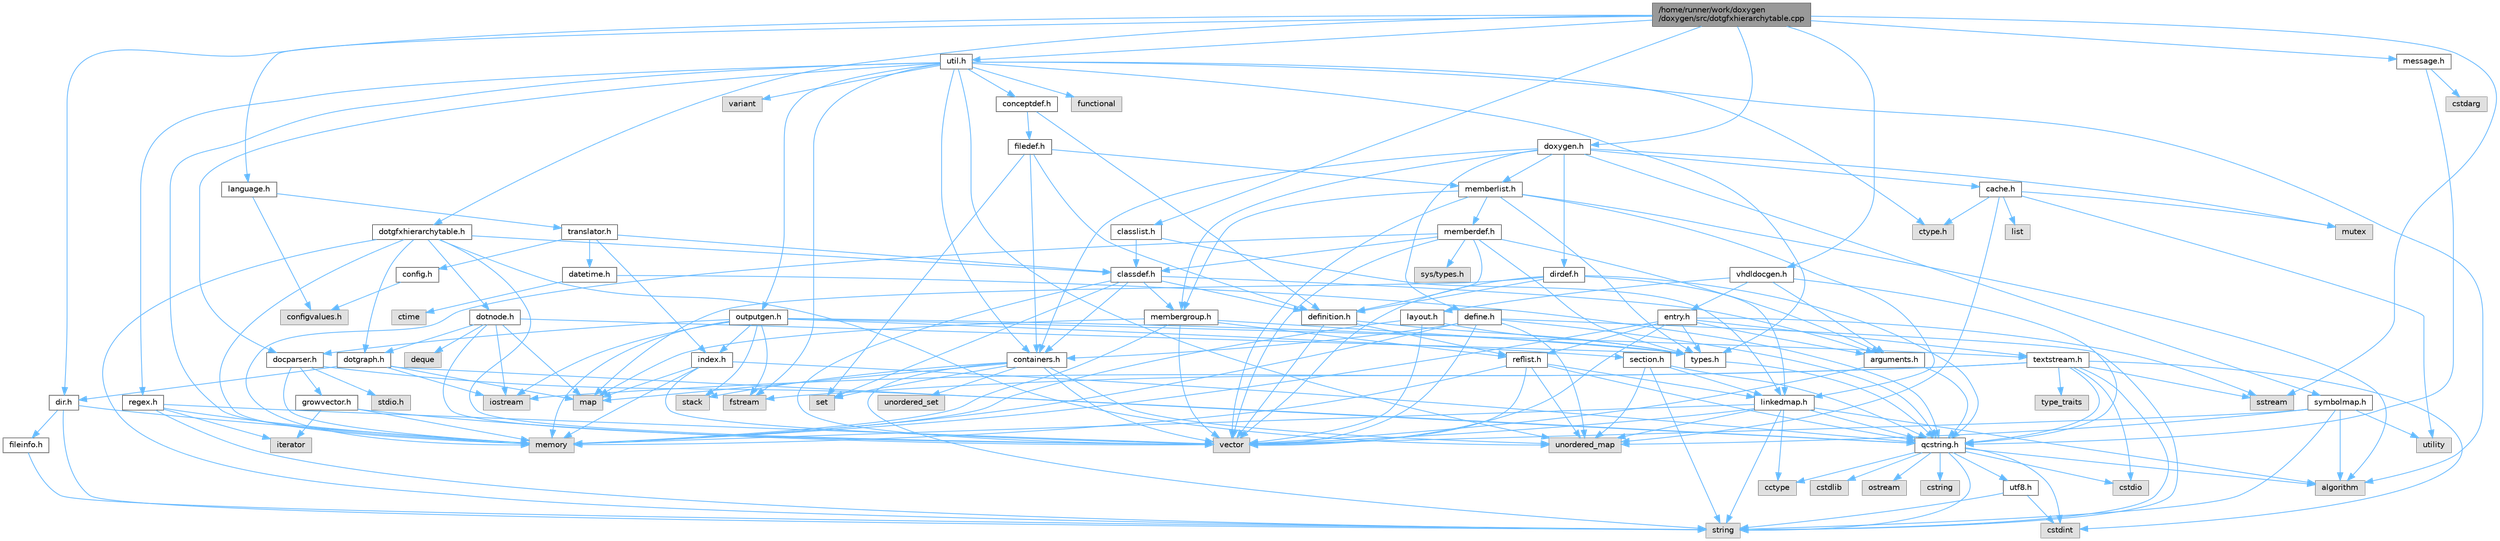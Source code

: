 digraph "/home/runner/work/doxygen/doxygen/src/dotgfxhierarchytable.cpp"
{
 // INTERACTIVE_SVG=YES
 // LATEX_PDF_SIZE
  bgcolor="transparent";
  edge [fontname=Helvetica,fontsize=10,labelfontname=Helvetica,labelfontsize=10];
  node [fontname=Helvetica,fontsize=10,shape=box,height=0.2,width=0.4];
  Node1 [id="Node000001",label="/home/runner/work/doxygen\l/doxygen/src/dotgfxhierarchytable.cpp",height=0.2,width=0.4,color="gray40", fillcolor="grey60", style="filled", fontcolor="black",tooltip=" "];
  Node1 -> Node2 [id="edge1_Node000001_Node000002",color="steelblue1",style="solid",tooltip=" "];
  Node2 [id="Node000002",label="sstream",height=0.2,width=0.4,color="grey60", fillcolor="#E0E0E0", style="filled",tooltip=" "];
  Node1 -> Node3 [id="edge2_Node000001_Node000003",color="steelblue1",style="solid",tooltip=" "];
  Node3 [id="Node000003",label="dotgfxhierarchytable.h",height=0.2,width=0.4,color="grey40", fillcolor="white", style="filled",URL="$d2/de7/dotgfxhierarchytable_8h.html",tooltip=" "];
  Node3 -> Node4 [id="edge3_Node000003_Node000004",color="steelblue1",style="solid",tooltip=" "];
  Node4 [id="Node000004",label="memory",height=0.2,width=0.4,color="grey60", fillcolor="#E0E0E0", style="filled",tooltip=" "];
  Node3 -> Node5 [id="edge4_Node000003_Node000005",color="steelblue1",style="solid",tooltip=" "];
  Node5 [id="Node000005",label="string",height=0.2,width=0.4,color="grey60", fillcolor="#E0E0E0", style="filled",tooltip=" "];
  Node3 -> Node6 [id="edge5_Node000003_Node000006",color="steelblue1",style="solid",tooltip=" "];
  Node6 [id="Node000006",label="unordered_map",height=0.2,width=0.4,color="grey60", fillcolor="#E0E0E0", style="filled",tooltip=" "];
  Node3 -> Node7 [id="edge6_Node000003_Node000007",color="steelblue1",style="solid",tooltip=" "];
  Node7 [id="Node000007",label="vector",height=0.2,width=0.4,color="grey60", fillcolor="#E0E0E0", style="filled",tooltip=" "];
  Node3 -> Node8 [id="edge7_Node000003_Node000008",color="steelblue1",style="solid",tooltip=" "];
  Node8 [id="Node000008",label="classdef.h",height=0.2,width=0.4,color="grey40", fillcolor="white", style="filled",URL="$d1/da6/classdef_8h.html",tooltip=" "];
  Node8 -> Node7 [id="edge8_Node000008_Node000007",color="steelblue1",style="solid",tooltip=" "];
  Node8 -> Node9 [id="edge9_Node000008_Node000009",color="steelblue1",style="solid",tooltip=" "];
  Node9 [id="Node000009",label="set",height=0.2,width=0.4,color="grey60", fillcolor="#E0E0E0", style="filled",tooltip=" "];
  Node8 -> Node10 [id="edge10_Node000008_Node000010",color="steelblue1",style="solid",tooltip=" "];
  Node10 [id="Node000010",label="containers.h",height=0.2,width=0.4,color="grey40", fillcolor="white", style="filled",URL="$d5/d75/containers_8h.html",tooltip=" "];
  Node10 -> Node7 [id="edge11_Node000010_Node000007",color="steelblue1",style="solid",tooltip=" "];
  Node10 -> Node5 [id="edge12_Node000010_Node000005",color="steelblue1",style="solid",tooltip=" "];
  Node10 -> Node9 [id="edge13_Node000010_Node000009",color="steelblue1",style="solid",tooltip=" "];
  Node10 -> Node11 [id="edge14_Node000010_Node000011",color="steelblue1",style="solid",tooltip=" "];
  Node11 [id="Node000011",label="map",height=0.2,width=0.4,color="grey60", fillcolor="#E0E0E0", style="filled",tooltip=" "];
  Node10 -> Node12 [id="edge15_Node000010_Node000012",color="steelblue1",style="solid",tooltip=" "];
  Node12 [id="Node000012",label="unordered_set",height=0.2,width=0.4,color="grey60", fillcolor="#E0E0E0", style="filled",tooltip=" "];
  Node10 -> Node6 [id="edge16_Node000010_Node000006",color="steelblue1",style="solid",tooltip=" "];
  Node10 -> Node13 [id="edge17_Node000010_Node000013",color="steelblue1",style="solid",tooltip=" "];
  Node13 [id="Node000013",label="stack",height=0.2,width=0.4,color="grey60", fillcolor="#E0E0E0", style="filled",tooltip=" "];
  Node8 -> Node14 [id="edge18_Node000008_Node000014",color="steelblue1",style="solid",tooltip=" "];
  Node14 [id="Node000014",label="definition.h",height=0.2,width=0.4,color="grey40", fillcolor="white", style="filled",URL="$df/da1/definition_8h.html",tooltip=" "];
  Node14 -> Node7 [id="edge19_Node000014_Node000007",color="steelblue1",style="solid",tooltip=" "];
  Node14 -> Node15 [id="edge20_Node000014_Node000015",color="steelblue1",style="solid",tooltip=" "];
  Node15 [id="Node000015",label="types.h",height=0.2,width=0.4,color="grey40", fillcolor="white", style="filled",URL="$d9/d49/types_8h.html",tooltip="This file contains a number of basic enums and types."];
  Node15 -> Node16 [id="edge21_Node000015_Node000016",color="steelblue1",style="solid",tooltip=" "];
  Node16 [id="Node000016",label="qcstring.h",height=0.2,width=0.4,color="grey40", fillcolor="white", style="filled",URL="$d7/d5c/qcstring_8h.html",tooltip=" "];
  Node16 -> Node5 [id="edge22_Node000016_Node000005",color="steelblue1",style="solid",tooltip=" "];
  Node16 -> Node17 [id="edge23_Node000016_Node000017",color="steelblue1",style="solid",tooltip=" "];
  Node17 [id="Node000017",label="algorithm",height=0.2,width=0.4,color="grey60", fillcolor="#E0E0E0", style="filled",tooltip=" "];
  Node16 -> Node18 [id="edge24_Node000016_Node000018",color="steelblue1",style="solid",tooltip=" "];
  Node18 [id="Node000018",label="cctype",height=0.2,width=0.4,color="grey60", fillcolor="#E0E0E0", style="filled",tooltip=" "];
  Node16 -> Node19 [id="edge25_Node000016_Node000019",color="steelblue1",style="solid",tooltip=" "];
  Node19 [id="Node000019",label="cstring",height=0.2,width=0.4,color="grey60", fillcolor="#E0E0E0", style="filled",tooltip=" "];
  Node16 -> Node20 [id="edge26_Node000016_Node000020",color="steelblue1",style="solid",tooltip=" "];
  Node20 [id="Node000020",label="cstdio",height=0.2,width=0.4,color="grey60", fillcolor="#E0E0E0", style="filled",tooltip=" "];
  Node16 -> Node21 [id="edge27_Node000016_Node000021",color="steelblue1",style="solid",tooltip=" "];
  Node21 [id="Node000021",label="cstdlib",height=0.2,width=0.4,color="grey60", fillcolor="#E0E0E0", style="filled",tooltip=" "];
  Node16 -> Node22 [id="edge28_Node000016_Node000022",color="steelblue1",style="solid",tooltip=" "];
  Node22 [id="Node000022",label="cstdint",height=0.2,width=0.4,color="grey60", fillcolor="#E0E0E0", style="filled",tooltip=" "];
  Node16 -> Node23 [id="edge29_Node000016_Node000023",color="steelblue1",style="solid",tooltip=" "];
  Node23 [id="Node000023",label="ostream",height=0.2,width=0.4,color="grey60", fillcolor="#E0E0E0", style="filled",tooltip=" "];
  Node16 -> Node24 [id="edge30_Node000016_Node000024",color="steelblue1",style="solid",tooltip=" "];
  Node24 [id="Node000024",label="utf8.h",height=0.2,width=0.4,color="grey40", fillcolor="white", style="filled",URL="$db/d7c/utf8_8h.html",tooltip="Various UTF8 related helper functions."];
  Node24 -> Node22 [id="edge31_Node000024_Node000022",color="steelblue1",style="solid",tooltip=" "];
  Node24 -> Node5 [id="edge32_Node000024_Node000005",color="steelblue1",style="solid",tooltip=" "];
  Node14 -> Node25 [id="edge33_Node000014_Node000025",color="steelblue1",style="solid",tooltip=" "];
  Node25 [id="Node000025",label="reflist.h",height=0.2,width=0.4,color="grey40", fillcolor="white", style="filled",URL="$d1/d02/reflist_8h.html",tooltip=" "];
  Node25 -> Node7 [id="edge34_Node000025_Node000007",color="steelblue1",style="solid",tooltip=" "];
  Node25 -> Node6 [id="edge35_Node000025_Node000006",color="steelblue1",style="solid",tooltip=" "];
  Node25 -> Node4 [id="edge36_Node000025_Node000004",color="steelblue1",style="solid",tooltip=" "];
  Node25 -> Node16 [id="edge37_Node000025_Node000016",color="steelblue1",style="solid",tooltip=" "];
  Node25 -> Node26 [id="edge38_Node000025_Node000026",color="steelblue1",style="solid",tooltip=" "];
  Node26 [id="Node000026",label="linkedmap.h",height=0.2,width=0.4,color="grey40", fillcolor="white", style="filled",URL="$da/de1/linkedmap_8h.html",tooltip=" "];
  Node26 -> Node6 [id="edge39_Node000026_Node000006",color="steelblue1",style="solid",tooltip=" "];
  Node26 -> Node7 [id="edge40_Node000026_Node000007",color="steelblue1",style="solid",tooltip=" "];
  Node26 -> Node4 [id="edge41_Node000026_Node000004",color="steelblue1",style="solid",tooltip=" "];
  Node26 -> Node5 [id="edge42_Node000026_Node000005",color="steelblue1",style="solid",tooltip=" "];
  Node26 -> Node17 [id="edge43_Node000026_Node000017",color="steelblue1",style="solid",tooltip=" "];
  Node26 -> Node18 [id="edge44_Node000026_Node000018",color="steelblue1",style="solid",tooltip=" "];
  Node26 -> Node16 [id="edge45_Node000026_Node000016",color="steelblue1",style="solid",tooltip=" "];
  Node8 -> Node27 [id="edge46_Node000008_Node000027",color="steelblue1",style="solid",tooltip=" "];
  Node27 [id="Node000027",label="arguments.h",height=0.2,width=0.4,color="grey40", fillcolor="white", style="filled",URL="$df/d9b/arguments_8h.html",tooltip=" "];
  Node27 -> Node7 [id="edge47_Node000027_Node000007",color="steelblue1",style="solid",tooltip=" "];
  Node27 -> Node16 [id="edge48_Node000027_Node000016",color="steelblue1",style="solid",tooltip=" "];
  Node8 -> Node28 [id="edge49_Node000008_Node000028",color="steelblue1",style="solid",tooltip=" "];
  Node28 [id="Node000028",label="membergroup.h",height=0.2,width=0.4,color="grey40", fillcolor="white", style="filled",URL="$d9/d11/membergroup_8h.html",tooltip=" "];
  Node28 -> Node7 [id="edge50_Node000028_Node000007",color="steelblue1",style="solid",tooltip=" "];
  Node28 -> Node11 [id="edge51_Node000028_Node000011",color="steelblue1",style="solid",tooltip=" "];
  Node28 -> Node4 [id="edge52_Node000028_Node000004",color="steelblue1",style="solid",tooltip=" "];
  Node28 -> Node15 [id="edge53_Node000028_Node000015",color="steelblue1",style="solid",tooltip=" "];
  Node28 -> Node25 [id="edge54_Node000028_Node000025",color="steelblue1",style="solid",tooltip=" "];
  Node3 -> Node29 [id="edge55_Node000003_Node000029",color="steelblue1",style="solid",tooltip=" "];
  Node29 [id="Node000029",label="dotgraph.h",height=0.2,width=0.4,color="grey40", fillcolor="white", style="filled",URL="$d0/daa/dotgraph_8h.html",tooltip=" "];
  Node29 -> Node30 [id="edge56_Node000029_Node000030",color="steelblue1",style="solid",tooltip=" "];
  Node30 [id="Node000030",label="iostream",height=0.2,width=0.4,color="grey60", fillcolor="#E0E0E0", style="filled",tooltip=" "];
  Node29 -> Node11 [id="edge57_Node000029_Node000011",color="steelblue1",style="solid",tooltip=" "];
  Node29 -> Node16 [id="edge58_Node000029_Node000016",color="steelblue1",style="solid",tooltip=" "];
  Node29 -> Node31 [id="edge59_Node000029_Node000031",color="steelblue1",style="solid",tooltip=" "];
  Node31 [id="Node000031",label="dir.h",height=0.2,width=0.4,color="grey40", fillcolor="white", style="filled",URL="$df/d9c/dir_8h.html",tooltip=" "];
  Node31 -> Node5 [id="edge60_Node000031_Node000005",color="steelblue1",style="solid",tooltip=" "];
  Node31 -> Node4 [id="edge61_Node000031_Node000004",color="steelblue1",style="solid",tooltip=" "];
  Node31 -> Node32 [id="edge62_Node000031_Node000032",color="steelblue1",style="solid",tooltip=" "];
  Node32 [id="Node000032",label="fileinfo.h",height=0.2,width=0.4,color="grey40", fillcolor="white", style="filled",URL="$df/d45/fileinfo_8h.html",tooltip=" "];
  Node32 -> Node5 [id="edge63_Node000032_Node000005",color="steelblue1",style="solid",tooltip=" "];
  Node3 -> Node33 [id="edge64_Node000003_Node000033",color="steelblue1",style="solid",tooltip=" "];
  Node33 [id="Node000033",label="dotnode.h",height=0.2,width=0.4,color="grey40", fillcolor="white", style="filled",URL="$d8/d3b/dotnode_8h.html",tooltip=" "];
  Node33 -> Node7 [id="edge65_Node000033_Node000007",color="steelblue1",style="solid",tooltip=" "];
  Node33 -> Node11 [id="edge66_Node000033_Node000011",color="steelblue1",style="solid",tooltip=" "];
  Node33 -> Node34 [id="edge67_Node000033_Node000034",color="steelblue1",style="solid",tooltip=" "];
  Node34 [id="Node000034",label="deque",height=0.2,width=0.4,color="grey60", fillcolor="#E0E0E0", style="filled",tooltip=" "];
  Node33 -> Node30 [id="edge68_Node000033_Node000030",color="steelblue1",style="solid",tooltip=" "];
  Node33 -> Node15 [id="edge69_Node000033_Node000015",color="steelblue1",style="solid",tooltip=" "];
  Node33 -> Node29 [id="edge70_Node000033_Node000029",color="steelblue1",style="solid",tooltip=" "];
  Node1 -> Node35 [id="edge71_Node000001_Node000035",color="steelblue1",style="solid",tooltip=" "];
  Node35 [id="Node000035",label="language.h",height=0.2,width=0.4,color="grey40", fillcolor="white", style="filled",URL="$d8/dce/language_8h.html",tooltip=" "];
  Node35 -> Node36 [id="edge72_Node000035_Node000036",color="steelblue1",style="solid",tooltip=" "];
  Node36 [id="Node000036",label="translator.h",height=0.2,width=0.4,color="grey40", fillcolor="white", style="filled",URL="$d9/df1/translator_8h.html",tooltip=" "];
  Node36 -> Node8 [id="edge73_Node000036_Node000008",color="steelblue1",style="solid",tooltip=" "];
  Node36 -> Node37 [id="edge74_Node000036_Node000037",color="steelblue1",style="solid",tooltip=" "];
  Node37 [id="Node000037",label="config.h",height=0.2,width=0.4,color="grey40", fillcolor="white", style="filled",URL="$db/d16/config_8h.html",tooltip=" "];
  Node37 -> Node38 [id="edge75_Node000037_Node000038",color="steelblue1",style="solid",tooltip=" "];
  Node38 [id="Node000038",label="configvalues.h",height=0.2,width=0.4,color="grey60", fillcolor="#E0E0E0", style="filled",tooltip=" "];
  Node36 -> Node39 [id="edge76_Node000036_Node000039",color="steelblue1",style="solid",tooltip=" "];
  Node39 [id="Node000039",label="datetime.h",height=0.2,width=0.4,color="grey40", fillcolor="white", style="filled",URL="$de/d1b/datetime_8h.html",tooltip=" "];
  Node39 -> Node40 [id="edge77_Node000039_Node000040",color="steelblue1",style="solid",tooltip=" "];
  Node40 [id="Node000040",label="ctime",height=0.2,width=0.4,color="grey60", fillcolor="#E0E0E0", style="filled",tooltip=" "];
  Node39 -> Node16 [id="edge78_Node000039_Node000016",color="steelblue1",style="solid",tooltip=" "];
  Node36 -> Node41 [id="edge79_Node000036_Node000041",color="steelblue1",style="solid",tooltip=" "];
  Node41 [id="Node000041",label="index.h",height=0.2,width=0.4,color="grey40", fillcolor="white", style="filled",URL="$d1/db5/index_8h.html",tooltip=" "];
  Node41 -> Node4 [id="edge80_Node000041_Node000004",color="steelblue1",style="solid",tooltip=" "];
  Node41 -> Node7 [id="edge81_Node000041_Node000007",color="steelblue1",style="solid",tooltip=" "];
  Node41 -> Node11 [id="edge82_Node000041_Node000011",color="steelblue1",style="solid",tooltip=" "];
  Node41 -> Node16 [id="edge83_Node000041_Node000016",color="steelblue1",style="solid",tooltip=" "];
  Node35 -> Node38 [id="edge84_Node000035_Node000038",color="steelblue1",style="solid",tooltip=" "];
  Node1 -> Node42 [id="edge85_Node000001_Node000042",color="steelblue1",style="solid",tooltip=" "];
  Node42 [id="Node000042",label="util.h",height=0.2,width=0.4,color="grey40", fillcolor="white", style="filled",URL="$d8/d3c/util_8h.html",tooltip="A bunch of utility functions."];
  Node42 -> Node4 [id="edge86_Node000042_Node000004",color="steelblue1",style="solid",tooltip=" "];
  Node42 -> Node6 [id="edge87_Node000042_Node000006",color="steelblue1",style="solid",tooltip=" "];
  Node42 -> Node17 [id="edge88_Node000042_Node000017",color="steelblue1",style="solid",tooltip=" "];
  Node42 -> Node43 [id="edge89_Node000042_Node000043",color="steelblue1",style="solid",tooltip=" "];
  Node43 [id="Node000043",label="functional",height=0.2,width=0.4,color="grey60", fillcolor="#E0E0E0", style="filled",tooltip=" "];
  Node42 -> Node44 [id="edge90_Node000042_Node000044",color="steelblue1",style="solid",tooltip=" "];
  Node44 [id="Node000044",label="fstream",height=0.2,width=0.4,color="grey60", fillcolor="#E0E0E0", style="filled",tooltip=" "];
  Node42 -> Node45 [id="edge91_Node000042_Node000045",color="steelblue1",style="solid",tooltip=" "];
  Node45 [id="Node000045",label="variant",height=0.2,width=0.4,color="grey60", fillcolor="#E0E0E0", style="filled",tooltip=" "];
  Node42 -> Node46 [id="edge92_Node000042_Node000046",color="steelblue1",style="solid",tooltip=" "];
  Node46 [id="Node000046",label="ctype.h",height=0.2,width=0.4,color="grey60", fillcolor="#E0E0E0", style="filled",tooltip=" "];
  Node42 -> Node15 [id="edge93_Node000042_Node000015",color="steelblue1",style="solid",tooltip=" "];
  Node42 -> Node47 [id="edge94_Node000042_Node000047",color="steelblue1",style="solid",tooltip=" "];
  Node47 [id="Node000047",label="docparser.h",height=0.2,width=0.4,color="grey40", fillcolor="white", style="filled",URL="$de/d9c/docparser_8h.html",tooltip=" "];
  Node47 -> Node48 [id="edge95_Node000047_Node000048",color="steelblue1",style="solid",tooltip=" "];
  Node48 [id="Node000048",label="stdio.h",height=0.2,width=0.4,color="grey60", fillcolor="#E0E0E0", style="filled",tooltip=" "];
  Node47 -> Node4 [id="edge96_Node000047_Node000004",color="steelblue1",style="solid",tooltip=" "];
  Node47 -> Node16 [id="edge97_Node000047_Node000016",color="steelblue1",style="solid",tooltip=" "];
  Node47 -> Node49 [id="edge98_Node000047_Node000049",color="steelblue1",style="solid",tooltip=" "];
  Node49 [id="Node000049",label="growvector.h",height=0.2,width=0.4,color="grey40", fillcolor="white", style="filled",URL="$d7/d50/growvector_8h.html",tooltip=" "];
  Node49 -> Node7 [id="edge99_Node000049_Node000007",color="steelblue1",style="solid",tooltip=" "];
  Node49 -> Node4 [id="edge100_Node000049_Node000004",color="steelblue1",style="solid",tooltip=" "];
  Node49 -> Node50 [id="edge101_Node000049_Node000050",color="steelblue1",style="solid",tooltip=" "];
  Node50 [id="Node000050",label="iterator",height=0.2,width=0.4,color="grey60", fillcolor="#E0E0E0", style="filled",tooltip=" "];
  Node42 -> Node10 [id="edge102_Node000042_Node000010",color="steelblue1",style="solid",tooltip=" "];
  Node42 -> Node51 [id="edge103_Node000042_Node000051",color="steelblue1",style="solid",tooltip=" "];
  Node51 [id="Node000051",label="outputgen.h",height=0.2,width=0.4,color="grey40", fillcolor="white", style="filled",URL="$df/d06/outputgen_8h.html",tooltip=" "];
  Node51 -> Node4 [id="edge104_Node000051_Node000004",color="steelblue1",style="solid",tooltip=" "];
  Node51 -> Node13 [id="edge105_Node000051_Node000013",color="steelblue1",style="solid",tooltip=" "];
  Node51 -> Node30 [id="edge106_Node000051_Node000030",color="steelblue1",style="solid",tooltip=" "];
  Node51 -> Node44 [id="edge107_Node000051_Node000044",color="steelblue1",style="solid",tooltip=" "];
  Node51 -> Node15 [id="edge108_Node000051_Node000015",color="steelblue1",style="solid",tooltip=" "];
  Node51 -> Node41 [id="edge109_Node000051_Node000041",color="steelblue1",style="solid",tooltip=" "];
  Node51 -> Node52 [id="edge110_Node000051_Node000052",color="steelblue1",style="solid",tooltip=" "];
  Node52 [id="Node000052",label="section.h",height=0.2,width=0.4,color="grey40", fillcolor="white", style="filled",URL="$d1/d2a/section_8h.html",tooltip=" "];
  Node52 -> Node5 [id="edge111_Node000052_Node000005",color="steelblue1",style="solid",tooltip=" "];
  Node52 -> Node6 [id="edge112_Node000052_Node000006",color="steelblue1",style="solid",tooltip=" "];
  Node52 -> Node16 [id="edge113_Node000052_Node000016",color="steelblue1",style="solid",tooltip=" "];
  Node52 -> Node26 [id="edge114_Node000052_Node000026",color="steelblue1",style="solid",tooltip=" "];
  Node51 -> Node53 [id="edge115_Node000051_Node000053",color="steelblue1",style="solid",tooltip=" "];
  Node53 [id="Node000053",label="textstream.h",height=0.2,width=0.4,color="grey40", fillcolor="white", style="filled",URL="$d4/d7d/textstream_8h.html",tooltip=" "];
  Node53 -> Node5 [id="edge116_Node000053_Node000005",color="steelblue1",style="solid",tooltip=" "];
  Node53 -> Node30 [id="edge117_Node000053_Node000030",color="steelblue1",style="solid",tooltip=" "];
  Node53 -> Node2 [id="edge118_Node000053_Node000002",color="steelblue1",style="solid",tooltip=" "];
  Node53 -> Node22 [id="edge119_Node000053_Node000022",color="steelblue1",style="solid",tooltip=" "];
  Node53 -> Node20 [id="edge120_Node000053_Node000020",color="steelblue1",style="solid",tooltip=" "];
  Node53 -> Node44 [id="edge121_Node000053_Node000044",color="steelblue1",style="solid",tooltip=" "];
  Node53 -> Node54 [id="edge122_Node000053_Node000054",color="steelblue1",style="solid",tooltip=" "];
  Node54 [id="Node000054",label="type_traits",height=0.2,width=0.4,color="grey60", fillcolor="#E0E0E0", style="filled",tooltip=" "];
  Node53 -> Node16 [id="edge123_Node000053_Node000016",color="steelblue1",style="solid",tooltip=" "];
  Node51 -> Node47 [id="edge124_Node000051_Node000047",color="steelblue1",style="solid",tooltip=" "];
  Node42 -> Node55 [id="edge125_Node000042_Node000055",color="steelblue1",style="solid",tooltip=" "];
  Node55 [id="Node000055",label="regex.h",height=0.2,width=0.4,color="grey40", fillcolor="white", style="filled",URL="$d1/d21/regex_8h.html",tooltip=" "];
  Node55 -> Node4 [id="edge126_Node000055_Node000004",color="steelblue1",style="solid",tooltip=" "];
  Node55 -> Node5 [id="edge127_Node000055_Node000005",color="steelblue1",style="solid",tooltip=" "];
  Node55 -> Node7 [id="edge128_Node000055_Node000007",color="steelblue1",style="solid",tooltip=" "];
  Node55 -> Node50 [id="edge129_Node000055_Node000050",color="steelblue1",style="solid",tooltip=" "];
  Node42 -> Node56 [id="edge130_Node000042_Node000056",color="steelblue1",style="solid",tooltip=" "];
  Node56 [id="Node000056",label="conceptdef.h",height=0.2,width=0.4,color="grey40", fillcolor="white", style="filled",URL="$da/df1/conceptdef_8h.html",tooltip=" "];
  Node56 -> Node14 [id="edge131_Node000056_Node000014",color="steelblue1",style="solid",tooltip=" "];
  Node56 -> Node57 [id="edge132_Node000056_Node000057",color="steelblue1",style="solid",tooltip=" "];
  Node57 [id="Node000057",label="filedef.h",height=0.2,width=0.4,color="grey40", fillcolor="white", style="filled",URL="$d4/d3a/filedef_8h.html",tooltip=" "];
  Node57 -> Node9 [id="edge133_Node000057_Node000009",color="steelblue1",style="solid",tooltip=" "];
  Node57 -> Node14 [id="edge134_Node000057_Node000014",color="steelblue1",style="solid",tooltip=" "];
  Node57 -> Node58 [id="edge135_Node000057_Node000058",color="steelblue1",style="solid",tooltip=" "];
  Node58 [id="Node000058",label="memberlist.h",height=0.2,width=0.4,color="grey40", fillcolor="white", style="filled",URL="$dd/d78/memberlist_8h.html",tooltip=" "];
  Node58 -> Node7 [id="edge136_Node000058_Node000007",color="steelblue1",style="solid",tooltip=" "];
  Node58 -> Node17 [id="edge137_Node000058_Node000017",color="steelblue1",style="solid",tooltip=" "];
  Node58 -> Node59 [id="edge138_Node000058_Node000059",color="steelblue1",style="solid",tooltip=" "];
  Node59 [id="Node000059",label="memberdef.h",height=0.2,width=0.4,color="grey40", fillcolor="white", style="filled",URL="$d4/d46/memberdef_8h.html",tooltip=" "];
  Node59 -> Node7 [id="edge139_Node000059_Node000007",color="steelblue1",style="solid",tooltip=" "];
  Node59 -> Node4 [id="edge140_Node000059_Node000004",color="steelblue1",style="solid",tooltip=" "];
  Node59 -> Node60 [id="edge141_Node000059_Node000060",color="steelblue1",style="solid",tooltip=" "];
  Node60 [id="Node000060",label="sys/types.h",height=0.2,width=0.4,color="grey60", fillcolor="#E0E0E0", style="filled",tooltip=" "];
  Node59 -> Node15 [id="edge142_Node000059_Node000015",color="steelblue1",style="solid",tooltip=" "];
  Node59 -> Node14 [id="edge143_Node000059_Node000014",color="steelblue1",style="solid",tooltip=" "];
  Node59 -> Node27 [id="edge144_Node000059_Node000027",color="steelblue1",style="solid",tooltip=" "];
  Node59 -> Node8 [id="edge145_Node000059_Node000008",color="steelblue1",style="solid",tooltip=" "];
  Node58 -> Node26 [id="edge146_Node000058_Node000026",color="steelblue1",style="solid",tooltip=" "];
  Node58 -> Node15 [id="edge147_Node000058_Node000015",color="steelblue1",style="solid",tooltip=" "];
  Node58 -> Node28 [id="edge148_Node000058_Node000028",color="steelblue1",style="solid",tooltip=" "];
  Node57 -> Node10 [id="edge149_Node000057_Node000010",color="steelblue1",style="solid",tooltip=" "];
  Node1 -> Node61 [id="edge150_Node000001_Node000061",color="steelblue1",style="solid",tooltip=" "];
  Node61 [id="Node000061",label="message.h",height=0.2,width=0.4,color="grey40", fillcolor="white", style="filled",URL="$d2/d0d/message_8h.html",tooltip=" "];
  Node61 -> Node62 [id="edge151_Node000061_Node000062",color="steelblue1",style="solid",tooltip=" "];
  Node62 [id="Node000062",label="cstdarg",height=0.2,width=0.4,color="grey60", fillcolor="#E0E0E0", style="filled",tooltip=" "];
  Node61 -> Node16 [id="edge152_Node000061_Node000016",color="steelblue1",style="solid",tooltip=" "];
  Node1 -> Node63 [id="edge153_Node000001_Node000063",color="steelblue1",style="solid",tooltip=" "];
  Node63 [id="Node000063",label="doxygen.h",height=0.2,width=0.4,color="grey40", fillcolor="white", style="filled",URL="$d1/da1/doxygen_8h.html",tooltip=" "];
  Node63 -> Node64 [id="edge154_Node000063_Node000064",color="steelblue1",style="solid",tooltip=" "];
  Node64 [id="Node000064",label="mutex",height=0.2,width=0.4,color="grey60", fillcolor="#E0E0E0", style="filled",tooltip=" "];
  Node63 -> Node10 [id="edge155_Node000063_Node000010",color="steelblue1",style="solid",tooltip=" "];
  Node63 -> Node28 [id="edge156_Node000063_Node000028",color="steelblue1",style="solid",tooltip=" "];
  Node63 -> Node65 [id="edge157_Node000063_Node000065",color="steelblue1",style="solid",tooltip=" "];
  Node65 [id="Node000065",label="dirdef.h",height=0.2,width=0.4,color="grey40", fillcolor="white", style="filled",URL="$d6/d15/dirdef_8h.html",tooltip=" "];
  Node65 -> Node7 [id="edge158_Node000065_Node000007",color="steelblue1",style="solid",tooltip=" "];
  Node65 -> Node11 [id="edge159_Node000065_Node000011",color="steelblue1",style="solid",tooltip=" "];
  Node65 -> Node16 [id="edge160_Node000065_Node000016",color="steelblue1",style="solid",tooltip=" "];
  Node65 -> Node26 [id="edge161_Node000065_Node000026",color="steelblue1",style="solid",tooltip=" "];
  Node65 -> Node14 [id="edge162_Node000065_Node000014",color="steelblue1",style="solid",tooltip=" "];
  Node63 -> Node58 [id="edge163_Node000063_Node000058",color="steelblue1",style="solid",tooltip=" "];
  Node63 -> Node66 [id="edge164_Node000063_Node000066",color="steelblue1",style="solid",tooltip=" "];
  Node66 [id="Node000066",label="define.h",height=0.2,width=0.4,color="grey40", fillcolor="white", style="filled",URL="$df/d67/define_8h.html",tooltip=" "];
  Node66 -> Node7 [id="edge165_Node000066_Node000007",color="steelblue1",style="solid",tooltip=" "];
  Node66 -> Node4 [id="edge166_Node000066_Node000004",color="steelblue1",style="solid",tooltip=" "];
  Node66 -> Node5 [id="edge167_Node000066_Node000005",color="steelblue1",style="solid",tooltip=" "];
  Node66 -> Node6 [id="edge168_Node000066_Node000006",color="steelblue1",style="solid",tooltip=" "];
  Node66 -> Node16 [id="edge169_Node000066_Node000016",color="steelblue1",style="solid",tooltip=" "];
  Node66 -> Node10 [id="edge170_Node000066_Node000010",color="steelblue1",style="solid",tooltip=" "];
  Node63 -> Node67 [id="edge171_Node000063_Node000067",color="steelblue1",style="solid",tooltip=" "];
  Node67 [id="Node000067",label="cache.h",height=0.2,width=0.4,color="grey40", fillcolor="white", style="filled",URL="$d3/d26/cache_8h.html",tooltip=" "];
  Node67 -> Node68 [id="edge172_Node000067_Node000068",color="steelblue1",style="solid",tooltip=" "];
  Node68 [id="Node000068",label="list",height=0.2,width=0.4,color="grey60", fillcolor="#E0E0E0", style="filled",tooltip=" "];
  Node67 -> Node6 [id="edge173_Node000067_Node000006",color="steelblue1",style="solid",tooltip=" "];
  Node67 -> Node64 [id="edge174_Node000067_Node000064",color="steelblue1",style="solid",tooltip=" "];
  Node67 -> Node69 [id="edge175_Node000067_Node000069",color="steelblue1",style="solid",tooltip=" "];
  Node69 [id="Node000069",label="utility",height=0.2,width=0.4,color="grey60", fillcolor="#E0E0E0", style="filled",tooltip=" "];
  Node67 -> Node46 [id="edge176_Node000067_Node000046",color="steelblue1",style="solid",tooltip=" "];
  Node63 -> Node70 [id="edge177_Node000063_Node000070",color="steelblue1",style="solid",tooltip=" "];
  Node70 [id="Node000070",label="symbolmap.h",height=0.2,width=0.4,color="grey40", fillcolor="white", style="filled",URL="$d7/ddd/symbolmap_8h.html",tooltip=" "];
  Node70 -> Node17 [id="edge178_Node000070_Node000017",color="steelblue1",style="solid",tooltip=" "];
  Node70 -> Node6 [id="edge179_Node000070_Node000006",color="steelblue1",style="solid",tooltip=" "];
  Node70 -> Node7 [id="edge180_Node000070_Node000007",color="steelblue1",style="solid",tooltip=" "];
  Node70 -> Node5 [id="edge181_Node000070_Node000005",color="steelblue1",style="solid",tooltip=" "];
  Node70 -> Node69 [id="edge182_Node000070_Node000069",color="steelblue1",style="solid",tooltip=" "];
  Node1 -> Node71 [id="edge183_Node000001_Node000071",color="steelblue1",style="solid",tooltip=" "];
  Node71 [id="Node000071",label="classlist.h",height=0.2,width=0.4,color="grey40", fillcolor="white", style="filled",URL="$d2/df8/classlist_8h.html",tooltip=" "];
  Node71 -> Node26 [id="edge184_Node000071_Node000026",color="steelblue1",style="solid",tooltip=" "];
  Node71 -> Node8 [id="edge185_Node000071_Node000008",color="steelblue1",style="solid",tooltip=" "];
  Node1 -> Node31 [id="edge186_Node000001_Node000031",color="steelblue1",style="solid",tooltip=" "];
  Node1 -> Node72 [id="edge187_Node000001_Node000072",color="steelblue1",style="solid",tooltip=" "];
  Node72 [id="Node000072",label="vhdldocgen.h",height=0.2,width=0.4,color="grey40", fillcolor="white", style="filled",URL="$dd/dec/vhdldocgen_8h.html",tooltip=" "];
  Node72 -> Node16 [id="edge188_Node000072_Node000016",color="steelblue1",style="solid",tooltip=" "];
  Node72 -> Node73 [id="edge189_Node000072_Node000073",color="steelblue1",style="solid",tooltip=" "];
  Node73 [id="Node000073",label="layout.h",height=0.2,width=0.4,color="grey40", fillcolor="white", style="filled",URL="$db/d51/layout_8h.html",tooltip=" "];
  Node73 -> Node4 [id="edge190_Node000073_Node000004",color="steelblue1",style="solid",tooltip=" "];
  Node73 -> Node7 [id="edge191_Node000073_Node000007",color="steelblue1",style="solid",tooltip=" "];
  Node73 -> Node15 [id="edge192_Node000073_Node000015",color="steelblue1",style="solid",tooltip=" "];
  Node72 -> Node27 [id="edge193_Node000072_Node000027",color="steelblue1",style="solid",tooltip=" "];
  Node72 -> Node74 [id="edge194_Node000072_Node000074",color="steelblue1",style="solid",tooltip=" "];
  Node74 [id="Node000074",label="entry.h",height=0.2,width=0.4,color="grey40", fillcolor="white", style="filled",URL="$d1/dc6/entry_8h.html",tooltip=" "];
  Node74 -> Node7 [id="edge195_Node000074_Node000007",color="steelblue1",style="solid",tooltip=" "];
  Node74 -> Node4 [id="edge196_Node000074_Node000004",color="steelblue1",style="solid",tooltip=" "];
  Node74 -> Node2 [id="edge197_Node000074_Node000002",color="steelblue1",style="solid",tooltip=" "];
  Node74 -> Node15 [id="edge198_Node000074_Node000015",color="steelblue1",style="solid",tooltip=" "];
  Node74 -> Node27 [id="edge199_Node000074_Node000027",color="steelblue1",style="solid",tooltip=" "];
  Node74 -> Node25 [id="edge200_Node000074_Node000025",color="steelblue1",style="solid",tooltip=" "];
  Node74 -> Node53 [id="edge201_Node000074_Node000053",color="steelblue1",style="solid",tooltip=" "];
}
